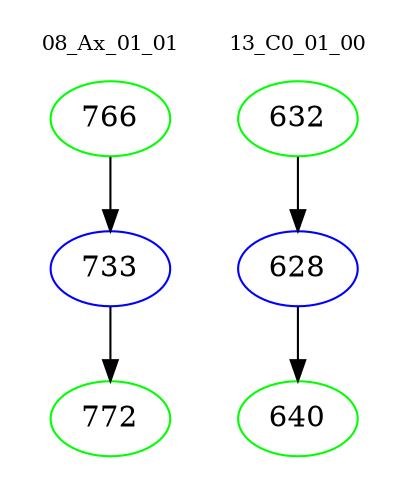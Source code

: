 digraph{
subgraph cluster_0 {
color = white
label = "08_Ax_01_01";
fontsize=10;
T0_766 [label="766", color="green"]
T0_766 -> T0_733 [color="black"]
T0_733 [label="733", color="blue"]
T0_733 -> T0_772 [color="black"]
T0_772 [label="772", color="green"]
}
subgraph cluster_1 {
color = white
label = "13_C0_01_00";
fontsize=10;
T1_632 [label="632", color="green"]
T1_632 -> T1_628 [color="black"]
T1_628 [label="628", color="blue"]
T1_628 -> T1_640 [color="black"]
T1_640 [label="640", color="green"]
}
}
